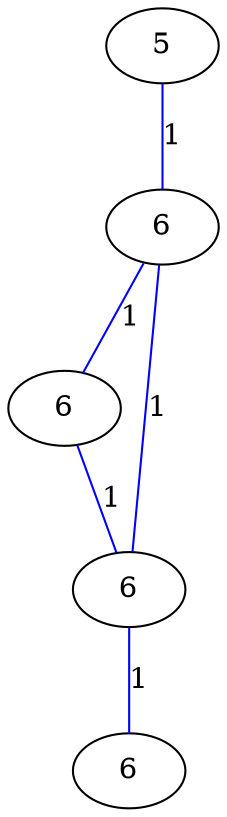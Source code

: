 graph G {
	0 [label="5"];
	1 [label="6"];
	2 [label="6"];
	3 [label="6"];
	4 [label="6"];
	0 -- 1 [label="1", color=blue];
	1 -- 2 [label="1", color=blue];
	1 -- 3 [label="1", color=blue];
	2 -- 3 [label="1", color=blue];
	3 -- 4 [label="1", color=blue];
}